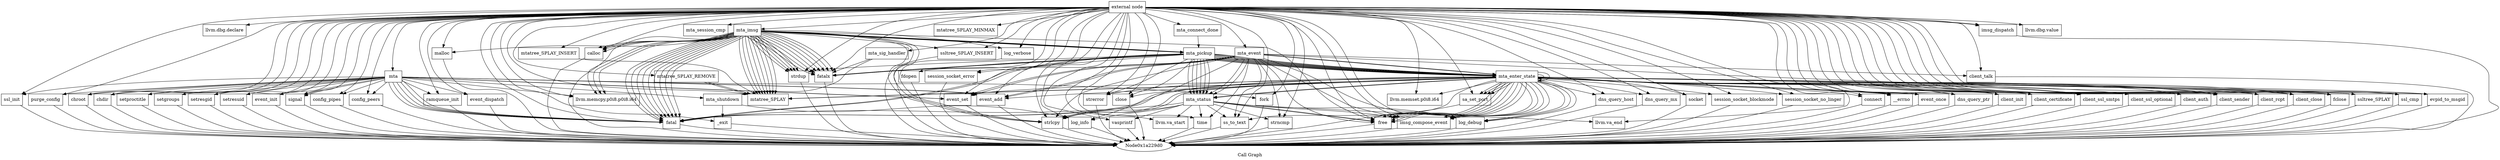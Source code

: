digraph "Call Graph" {
	label="Call Graph";

	Node0x1a229a0 [shape=record,label="{external node}"];
	Node0x1a229a0 -> Node0x1a22a00;
	Node0x1a229a0 -> Node0x1a44540;
	Node0x1a229a0 -> Node0x1a22a30;
	Node0x1a229a0 -> Node0x1a22a30;
	Node0x1a229a0 -> Node0x1a22a60;
	Node0x1a229a0 -> Node0x1a22ac0;
	Node0x1a229a0 -> Node0x1a22a90;
	Node0x1a229a0 -> Node0x1a22af0;
	Node0x1a229a0 -> Node0x1a22b20;
	Node0x1a229a0 -> Node0x1a2db20;
	Node0x1a229a0 -> Node0x1a2c130;
	Node0x1a229a0 -> Node0x1a2bff0;
	Node0x1a229a0 -> Node0x1a2bd20;
	Node0x1a229a0 -> Node0x1a2b870;
	Node0x1a229a0 -> Node0x1a257f0;
	Node0x1a229a0 -> Node0x1a23060;
	Node0x1a229a0 -> Node0x1a26880;
	Node0x1a229a0 -> Node0x1a25520;
	Node0x1a229a0 -> Node0x1a24470;
	Node0x1a229a0 -> Node0x1b42e40;
	Node0x1a229a0 -> Node0x1b42cc0;
	Node0x1a229a0 -> Node0x1b42b40;
	Node0x1a229a0 -> Node0x1b2aaa0;
	Node0x1a229a0 -> Node0x1b2aad0;
	Node0x1a229a0 -> Node0x1a3fad0;
	Node0x1a229a0 -> Node0x1a2c200;
	Node0x1a229a0 -> Node0x1a2cc00;
	Node0x1a229a0 -> Node0x1a22e40;
	Node0x1a229a0 -> Node0x1b48ee0;
	Node0x1a229a0 -> Node0x1b48f10;
	Node0x1a229a0 -> Node0x1a2c1d0;
	Node0x1a229a0 -> Node0x1a2c270;
	Node0x1a229a0 -> Node0x1a22eb0;
	Node0x1a229a0 -> Node0x1a234f0;
	Node0x1a229a0 -> Node0x1a23520;
	Node0x1a229a0 -> Node0x1a23550;
	Node0x1a229a0 -> Node0x1a2cd50;
	Node0x1a229a0 -> Node0x1a2cdc0;
	Node0x1a229a0 -> Node0x1a445a0;
	Node0x1a229a0 -> Node0x1a2b990;
	Node0x1a229a0 -> Node0x1a23af0;
	Node0x1a229a0 -> Node0x1a239d0;
	Node0x1a229a0 -> Node0x1a23a40;
	Node0x1a229a0 -> Node0x1acbe40;
	Node0x1a229a0 -> Node0x1ace170;
	Node0x1a229a0 -> Node0x1acebc0;
	Node0x1a229a0 -> Node0x1aceb50;
	Node0x1a229a0 -> Node0x1acbf40;
	Node0x1a229a0 -> Node0x1acec80;
	Node0x1a229a0 -> Node0x1acc600;
	Node0x1a229a0 -> Node0x1aced50;
	Node0x1a229a0 -> Node0x1acc460;
	Node0x1a229a0 -> Node0x1acbf10;
	Node0x1a229a0 -> Node0x1acc4f0;
	Node0x1a229a0 -> Node0x1acc560;
	Node0x1a229a0 -> Node0x1acdae0;
	Node0x1a229a0 -> Node0x1acdd80;
	Node0x1a229a0 -> Node0x1acdb50;
	Node0x1a229a0 -> Node0x1acdbc0;
	Node0x1a229a0 -> Node0x1acdc30;
	Node0x1a229a0 -> Node0x1acdca0;
	Node0x1a229a0 -> Node0x1acdd10;
	Node0x1a229a0 -> Node0x1acf380;
	Node0x1a229a0 -> Node0x1ace1c0;
	Node0x1a229a0 -> Node0x1ace230;
	Node0x1a229a0 -> Node0x1acddf0;
	Node0x1a229a0 -> Node0x1acde60;
	Node0x1a229a0 -> Node0x1acded0;
	Node0x1a229a0 -> Node0x1acdf40;
	Node0x1a229a0 -> Node0x1acdfb0;
	Node0x1a229a0 -> Node0x1ace020;
	Node0x1a229a0 -> Node0x1ace090;
	Node0x1a229a0 -> Node0x1acd3e0;
	Node0x1a229a0 -> Node0x1ace100;
	Node0x1a229a0 -> Node0x1acd480;
	Node0x1a229a0 -> Node0x1ace2a0;
	Node0x1a229a0 -> Node0x1ace310;
	Node0x1a229a0 -> Node0x1acc5d0;
	Node0x1a229a0 -> Node0x1acd5b0;
	Node0x1a22a90 [shape=record,label="{fatal}"];
	Node0x1a22a90 -> Node0x1a229d0;
	Node0x1a22af0 [shape=record,label="{ssl_init}"];
	Node0x1a22af0 -> Node0x1a229d0;
	Node0x1a22b20 [shape=record,label="{purge_config}"];
	Node0x1a22b20 -> Node0x1a229d0;
	Node0x1a2db20 [shape=record,label="{chroot}"];
	Node0x1a2db20 -> Node0x1a229d0;
	Node0x1a2c130 [shape=record,label="{chdir}"];
	Node0x1a2c130 -> Node0x1a229d0;
	Node0x1aced50 [shape=record,label="{strncmp}"];
	Node0x1aced50 -> Node0x1a229d0;
	Node0x1acc560 [shape=record,label="{dns_query_mx}"];
	Node0x1acc560 -> Node0x1a229d0;
	Node0x1acc4f0 [shape=record,label="{dns_query_host}"];
	Node0x1acc4f0 -> Node0x1a229d0;
	Node0x1b2aad0 [shape=record,label="{ramqueue_init}"];
	Node0x1b2aad0 -> Node0x1a229d0;
	Node0x1b2aaa0 [shape=record,label="{config_peers}"];
	Node0x1b2aaa0 -> Node0x1a229d0;
	Node0x1acc600 [shape=record,label="{ss_to_text}"];
	Node0x1acc600 -> Node0x1a229d0;
	Node0x1a22a60 [shape=record,label="{llvm.memcpy.p0i8.p0i8.i64}"];
	Node0x1acec80 [shape=record,label="{time}"];
	Node0x1acec80 -> Node0x1a229d0;
	Node0x1acbf10 [shape=record,label="{llvm.memset.p0i8.i64}"];
	Node0x1b42b40 [shape=record,label="{config_pipes}"];
	Node0x1b42b40 -> Node0x1a229d0;
	Node0x1acc460 [shape=record,label="{log_debug}"];
	Node0x1acc460 -> Node0x1a229d0;
	Node0x1a3fad0 [shape=record,label="{event_dispatch}"];
	Node0x1a3fad0 -> Node0x1a229d0;
	Node0x1a22ac0 [shape=record,label="{fork}"];
	Node0x1a22ac0 -> Node0x1a229d0;
	Node0x1a22a00 [shape=record,label="{mta}"];
	Node0x1a22a00 -> Node0x1a22a60;
	Node0x1a22a00 -> Node0x1a22ac0;
	Node0x1a22a00 -> Node0x1a22a90;
	Node0x1a22a00 -> Node0x1a22af0;
	Node0x1a22a00 -> Node0x1a22b20;
	Node0x1a22a00 -> Node0x1a2db20;
	Node0x1a22a00 -> Node0x1a22a90;
	Node0x1a22a00 -> Node0x1a2c130;
	Node0x1a22a00 -> Node0x1a22a90;
	Node0x1a22a00 -> Node0x1a2bff0;
	Node0x1a22a00 -> Node0x1a2bd20;
	Node0x1a22a00 -> Node0x1a2b870;
	Node0x1a22a00 -> Node0x1a257f0;
	Node0x1a22a00 -> Node0x1a22a90;
	Node0x1a22a00 -> Node0x1a26880;
	Node0x1a22a00 -> Node0x1a25520;
	Node0x1a22a00 -> Node0x1a25520;
	Node0x1a22a00 -> Node0x1b42e40;
	Node0x1a22a00 -> Node0x1b42e40;
	Node0x1a22a00 -> Node0x1b42cc0;
	Node0x1a22a00 -> Node0x1b42cc0;
	Node0x1a22a00 -> Node0x1b42b40;
	Node0x1a22a00 -> Node0x1b2aaa0;
	Node0x1a22a00 -> Node0x1b2aad0;
	Node0x1a22a00 -> Node0x1a3fad0;
	Node0x1a22a00 -> Node0x1a22a90;
	Node0x1a22a00 -> Node0x1a35970;
	Node0x1a44540 [shape=record,label="{llvm.dbg.declare}"];
	Node0x1a22a30 [shape=record,label="{imsg_dispatch}"];
	Node0x1a22a30 -> Node0x1a229d0;
	Node0x1a35970 [shape=record,label="{mta_shutdown}"];
	Node0x1a35970 -> Node0x1a2c1d0;
	Node0x1a35970 -> Node0x1a2c270;
	Node0x1a2c200 [shape=record,label="{mta_session_cmp}"];
	Node0x1a2cc00 [shape=record,label="{mtatree_SPLAY_INSERT}"];
	Node0x1a2cc00 -> Node0x1a22e40;
	Node0x1a22e40 [shape=record,label="{mtatree_SPLAY}"];
	Node0x1b48ee0 [shape=record,label="{mtatree_SPLAY_REMOVE}"];
	Node0x1b48ee0 -> Node0x1a22e40;
	Node0x1b48ee0 -> Node0x1a22e40;
	Node0x1b48f10 [shape=record,label="{mtatree_SPLAY_MINMAX}"];
	Node0x1a2c1d0 [shape=record,label="{log_info}"];
	Node0x1a2c1d0 -> Node0x1a229d0;
	Node0x1acdae0 [shape=record,label="{sa_set_port}"];
	Node0x1acdae0 -> Node0x1a229d0;
	Node0x1acdd80 [shape=record,label="{socket}"];
	Node0x1acdd80 -> Node0x1a229d0;
	Node0x1acdb50 [shape=record,label="{session_socket_blockmode}"];
	Node0x1acdb50 -> Node0x1a229d0;
	Node0x1acdbc0 [shape=record,label="{session_socket_no_linger}"];
	Node0x1acdbc0 -> Node0x1a229d0;
	Node0x1acdc30 [shape=record,label="{connect}"];
	Node0x1acdc30 -> Node0x1a229d0;
	Node0x1acdca0 [shape=record,label="{__errno}"];
	Node0x1acdca0 -> Node0x1a229d0;
	Node0x1acdd10 [shape=record,label="{event_once}"];
	Node0x1acdd10 -> Node0x1a229d0;
	Node0x1acf380 [shape=record,label="{mta_connect_done}"];
	Node0x1acf380 -> Node0x1a44570;
	Node0x1ace1c0 [shape=record,label="{dns_query_ptr}"];
	Node0x1ace1c0 -> Node0x1a229d0;
	Node0x1ace230 [shape=record,label="{client_init}"];
	Node0x1ace230 -> Node0x1a229d0;
	Node0x1a2bff0 [shape=record,label="{setproctitle}"];
	Node0x1a2bff0 -> Node0x1a229d0;
	Node0x1a2bd20 [shape=record,label="{setgroups}"];
	Node0x1a2bd20 -> Node0x1a229d0;
	Node0x1a2b870 [shape=record,label="{setresgid}"];
	Node0x1a2b870 -> Node0x1a229d0;
	Node0x1a257f0 [shape=record,label="{setresuid}"];
	Node0x1a257f0 -> Node0x1a229d0;
	Node0x1a23060 [shape=record,label="{mta_imsg}"];
	Node0x1a23060 -> Node0x1a234f0;
	Node0x1a23060 -> Node0x1a22a90;
	Node0x1a23060 -> Node0x1a23520;
	Node0x1a23060 -> Node0x1a229d0;
	Node0x1a23060 -> Node0x1a23520;
	Node0x1a23060 -> Node0x1a22a90;
	Node0x1a23060 -> Node0x1a23550;
	Node0x1a23060 -> Node0x1a22e40;
	Node0x1a23060 -> Node0x1a22e40;
	Node0x1a23060 -> Node0x1a22eb0;
	Node0x1a23060 -> Node0x1a2cd50;
	Node0x1a23060 -> Node0x1a22a90;
	Node0x1a23060 -> Node0x1a22a60;
	Node0x1a23060 -> Node0x1a2cdc0;
	Node0x1a23060 -> Node0x1a23520;
	Node0x1a23060 -> Node0x1a22a90;
	Node0x1a23060 -> Node0x1a22e40;
	Node0x1a23060 -> Node0x1a22eb0;
	Node0x1a23060 -> Node0x1a44570;
	Node0x1a23060 -> Node0x1a22e40;
	Node0x1a23060 -> Node0x1a22eb0;
	Node0x1a23060 -> Node0x1a44570;
	Node0x1a23060 -> Node0x1a22e40;
	Node0x1a23060 -> Node0x1a22eb0;
	Node0x1a23060 -> Node0x1a44570;
	Node0x1a23060 -> Node0x1a22e40;
	Node0x1a23060 -> Node0x1a22eb0;
	Node0x1a23060 -> Node0x1a234f0;
	Node0x1a23060 -> Node0x1a22a90;
	Node0x1a23060 -> Node0x1a22a60;
	Node0x1a23060 -> Node0x1a22e40;
	Node0x1a23060 -> Node0x1a22eb0;
	Node0x1a23060 -> Node0x1a44570;
	Node0x1a23060 -> Node0x1a22e40;
	Node0x1a23060 -> Node0x1a22eb0;
	Node0x1a23060 -> Node0x1a2cdc0;
	Node0x1a23060 -> Node0x1a2cdc0;
	Node0x1a23060 -> Node0x1a44570;
	Node0x1a23060 -> Node0x1a234f0;
	Node0x1a23060 -> Node0x1a22a90;
	Node0x1a23060 -> Node0x1a234f0;
	Node0x1a23060 -> Node0x1a22a90;
	Node0x1a23060 -> Node0x1a22a60;
	Node0x1a23060 -> Node0x1a23520;
	Node0x1a23060 -> Node0x1a22a90;
	Node0x1a23060 -> Node0x1a23520;
	Node0x1a23060 -> Node0x1a22a90;
	Node0x1a23060 -> Node0x1a445a0;
	Node0x1a23060 -> Node0x1a2b990;
	Node0x1a23060 -> Node0x1a22eb0;
	Node0x1a26880 [shape=record,label="{event_init}"];
	Node0x1a26880 -> Node0x1a229d0;
	Node0x1a25520 [shape=record,label="{event_set}"];
	Node0x1a25520 -> Node0x1a229d0;
	Node0x1a24470 [shape=record,label="{mta_sig_handler}"];
	Node0x1a24470 -> Node0x1a35970;
	Node0x1a24470 -> Node0x1a22eb0;
	Node0x1b42e40 [shape=record,label="{event_add}"];
	Node0x1b42e40 -> Node0x1a229d0;
	Node0x1b42cc0 [shape=record,label="{signal}"];
	Node0x1b42cc0 -> Node0x1a229d0;
	Node0x1a2c270 [shape=record,label="{_exit}"];
	Node0x1a2c270 -> Node0x1a229d0;
	Node0x1a22eb0 [shape=record,label="{fatalx}"];
	Node0x1a22eb0 -> Node0x1a229d0;
	Node0x1a234f0 [shape=record,label="{calloc}"];
	Node0x1a234f0 -> Node0x1a229d0;
	Node0x1a23520 [shape=record,label="{strdup}"];
	Node0x1a23520 -> Node0x1a229d0;
	Node0x1a23550 [shape=record,label="{free}"];
	Node0x1a23550 -> Node0x1a229d0;
	Node0x1a2cd50 [shape=record,label="{malloc}"];
	Node0x1a2cd50 -> Node0x1a229d0;
	Node0x1a2cdc0 [shape=record,label="{strlcpy}"];
	Node0x1a2cdc0 -> Node0x1a229d0;
	Node0x1a44570 [shape=record,label="{mta_pickup}"];
	Node0x1a44570 -> Node0x1a23930;
	Node0x1a44570 -> Node0x1a23930;
	Node0x1a44570 -> Node0x1a23520;
	Node0x1a44570 -> Node0x1a22a90;
	Node0x1a44570 -> Node0x1a23960;
	Node0x1a44570 -> Node0x1a23930;
	Node0x1a44570 -> Node0x1a23930;
	Node0x1a44570 -> Node0x1a23960;
	Node0x1a44570 -> Node0x1a23960;
	Node0x1a44570 -> Node0x1a23960;
	Node0x1a44570 -> Node0x1a23960;
	Node0x1a44570 -> Node0x1a23930;
	Node0x1a44570 -> Node0x1a23930;
	Node0x1a44570 -> Node0x1a22eb0;
	Node0x1a44570 -> Node0x1a23af0;
	Node0x1a44570 -> Node0x1a22a90;
	Node0x1a44570 -> Node0x1a23930;
	Node0x1a44570 -> Node0x1a239d0;
	Node0x1a44570 -> Node0x1a23a40;
	Node0x1a44570 -> Node0x1a23960;
	Node0x1a44570 -> Node0x1acbe40;
	Node0x1a44570 -> Node0x1a23930;
	Node0x1a44570 -> Node0x1a23930;
	Node0x1a44570 -> Node0x1a23930;
	Node0x1a44570 -> Node0x1a22eb0;
	Node0x1a445a0 [shape=record,label="{ssltree_SPLAY_INSERT}"];
	Node0x1a445a0 -> Node0x1a229d0;
	Node0x1a2b990 [shape=record,label="{log_verbose}"];
	Node0x1a2b990 -> Node0x1a229d0;
	Node0x1a23930 [shape=record,label="{mta_enter_state}"];
	Node0x1a23930 -> Node0x1acbf10;
	Node0x1a23930 -> Node0x1a2cdc0;
	Node0x1a23930 -> Node0x1acbf40;
	Node0x1a23930 -> Node0x1acc4f0;
	Node0x1a23930 -> Node0x1acc560;
	Node0x1a23930 -> Node0x1acc460;
	Node0x1a23930 -> Node0x1acc5d0;
	Node0x1a23930 -> Node0x1acbf40;
	Node0x1a23930 -> Node0x1a23550;
	Node0x1a23930 -> Node0x1acc600;
	Node0x1a23930 -> Node0x1acc460;
	Node0x1a23930 -> Node0x1acdae0;
	Node0x1a23930 -> Node0x1acdae0;
	Node0x1a23930 -> Node0x1acdae0;
	Node0x1a23930 -> Node0x1acdae0;
	Node0x1a23930 -> Node0x1acdd80;
	Node0x1a23930 -> Node0x1a22a90;
	Node0x1a23930 -> Node0x1acdb50;
	Node0x1a23930 -> Node0x1acdbc0;
	Node0x1a23930 -> Node0x1acdc30;
	Node0x1a23930 -> Node0x1acdca0;
	Node0x1a23930 -> Node0x1acdca0;
	Node0x1a23930 -> Node0x1a23a40;
	Node0x1a23930 -> Node0x1a23960;
	Node0x1a23930 -> Node0x1acbe40;
	Node0x1a23930 -> Node0x1acdd10;
	Node0x1a23930 -> Node0x1a23930;
	Node0x1a23930 -> Node0x1ace1c0;
	Node0x1a23930 -> Node0x1acc460;
	Node0x1a23930 -> Node0x1ace230;
	Node0x1a23930 -> Node0x1a2cdc0;
	Node0x1a23930 -> Node0x1ace2a0;
	Node0x1a23930 -> Node0x1ace310;
	Node0x1a23930 -> Node0x1acddf0;
	Node0x1a23930 -> Node0x1a23960;
	Node0x1a23930 -> Node0x1a23930;
	Node0x1a23930 -> Node0x1acde60;
	Node0x1a23930 -> Node0x1acded0;
	Node0x1a23930 -> Node0x1acded0;
	Node0x1a23930 -> Node0x1acdf40;
	Node0x1a23930 -> Node0x1acdfb0;
	Node0x1a23930 -> Node0x1ace020;
	Node0x1a23930 -> Node0x1ace020;
	Node0x1a23930 -> Node0x1ace090;
	Node0x1a23930 -> Node0x1a25520;
	Node0x1a23930 -> Node0x1b42e40;
	Node0x1a23930 -> Node0x1acbf40;
	Node0x1a23930 -> Node0x1a23550;
	Node0x1a23930 -> Node0x1acbf40;
	Node0x1a23930 -> Node0x1a22e40;
	Node0x1a23930 -> Node0x1a22e40;
	Node0x1a23930 -> Node0x1a23550;
	Node0x1a23930 -> Node0x1ace100;
	Node0x1a23930 -> Node0x1a23550;
	Node0x1a23930 -> Node0x1a23550;
	Node0x1a23930 -> Node0x1a23550;
	Node0x1a23930 -> Node0x1a23550;
	Node0x1a23930 -> Node0x1a22a90;
	Node0x1a23960 [shape=record,label="{mta_status}"];
	Node0x1a23960 -> Node0x1ace170;
	Node0x1a23960 -> Node0x1acebc0;
	Node0x1a23960 -> Node0x1a22a90;
	Node0x1a23960 -> Node0x1aceb50;
	Node0x1a23960 -> Node0x1aced50;
	Node0x1a23960 -> Node0x1acc460;
	Node0x1a23960 -> Node0x1a2cdc0;
	Node0x1a23960 -> Node0x1acec80;
	Node0x1a23960 -> Node0x1acc600;
	Node0x1a23960 -> Node0x1a2c1d0;
	Node0x1a23960 -> Node0x1acbf40;
	Node0x1a23960 -> Node0x1a23550;
	Node0x1a23960 -> Node0x1a23550;
	Node0x1a23af0 [shape=record,label="{fdopen}"];
	Node0x1a23af0 -> Node0x1a229d0;
	Node0x1a239d0 [shape=record,label="{session_socket_error}"];
	Node0x1a239d0 -> Node0x1a229d0;
	Node0x1a23a40 [shape=record,label="{strerror}"];
	Node0x1a23a40 -> Node0x1a229d0;
	Node0x1acbe40 [shape=record,label="{close}"];
	Node0x1acbe40 -> Node0x1a229d0;
	Node0x1ace170 [shape=record,label="{llvm.va_start}"];
	Node0x1acebc0 [shape=record,label="{vasprintf}"];
	Node0x1acebc0 -> Node0x1a229d0;
	Node0x1aceb50 [shape=record,label="{llvm.va_end}"];
	Node0x1acbf40 [shape=record,label="{imsg_compose_event}"];
	Node0x1acbf40 -> Node0x1a229d0;
	Node0x1acddf0 [shape=record,label="{client_close}"];
	Node0x1acddf0 -> Node0x1a229d0;
	Node0x1acde60 [shape=record,label="{client_certificate}"];
	Node0x1acde60 -> Node0x1a229d0;
	Node0x1acded0 [shape=record,label="{client_ssl_smtps}"];
	Node0x1acded0 -> Node0x1a229d0;
	Node0x1acdf40 [shape=record,label="{client_ssl_optional}"];
	Node0x1acdf40 -> Node0x1a229d0;
	Node0x1acdfb0 [shape=record,label="{client_auth}"];
	Node0x1acdfb0 -> Node0x1a229d0;
	Node0x1ace020 [shape=record,label="{client_sender}"];
	Node0x1ace020 -> Node0x1a229d0;
	Node0x1ace090 [shape=record,label="{client_rcpt}"];
	Node0x1ace090 -> Node0x1a229d0;
	Node0x1acd3e0 [shape=record,label="{mta_event}"];
	Node0x1acd3e0 -> Node0x1a23960;
	Node0x1acd3e0 -> Node0x1acd480;
	Node0x1acd3e0 -> Node0x1aced50;
	Node0x1acd3e0 -> Node0x1acc460;
	Node0x1acd3e0 -> Node0x1a2cdc0;
	Node0x1acd3e0 -> Node0x1acec80;
	Node0x1acd3e0 -> Node0x1acc600;
	Node0x1acd3e0 -> Node0x1a2c1d0;
	Node0x1acd3e0 -> Node0x1acbf40;
	Node0x1acd3e0 -> Node0x1a23550;
	Node0x1acd3e0 -> Node0x1a23960;
	Node0x1acd3e0 -> Node0x1a22eb0;
	Node0x1acd3e0 -> Node0x1acddf0;
	Node0x1acd3e0 -> Node0x1a23930;
	Node0x1acd3e0 -> Node0x1a23930;
	Node0x1acd3e0 -> Node0x1a25520;
	Node0x1acd3e0 -> Node0x1b42e40;
	Node0x1acd3e0 -> Node0x1a25520;
	Node0x1acd3e0 -> Node0x1b42e40;
	Node0x1ace100 [shape=record,label="{fclose}"];
	Node0x1ace100 -> Node0x1a229d0;
	Node0x1acd480 [shape=record,label="{client_talk}"];
	Node0x1acd480 -> Node0x1a229d0;
	Node0x1ace2a0 [shape=record,label="{ssltree_SPLAY}"];
	Node0x1ace2a0 -> Node0x1a229d0;
	Node0x1ace310 [shape=record,label="{ssl_cmp}"];
	Node0x1ace310 -> Node0x1a229d0;
	Node0x1acc5d0 [shape=record,label="{evpid_to_msgid}"];
	Node0x1acc5d0 -> Node0x1a229d0;
	Node0x1acd5b0 [shape=record,label="{llvm.dbg.value}"];
}
